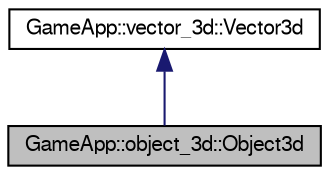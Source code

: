 digraph G
{
  bgcolor="transparent";
  edge [fontname="FreeSans",fontsize=10,labelfontname="FreeSans",labelfontsize=10];
  node [fontname="FreeSans",fontsize=10,shape=record];
  Node1 [label="GameApp::object_3d::Object3d",height=0.2,width=0.4,color="black", fillcolor="grey75", style="filled" fontcolor="black"];
  Node2 -> Node1 [dir=back,color="midnightblue",fontsize=10,style="solid"];
  Node2 [label="GameApp::vector_3d::Vector3d",height=0.2,width=0.4,color="black",URL="$classGameApp_1_1vector__3d_1_1Vector3d.html"];
}
